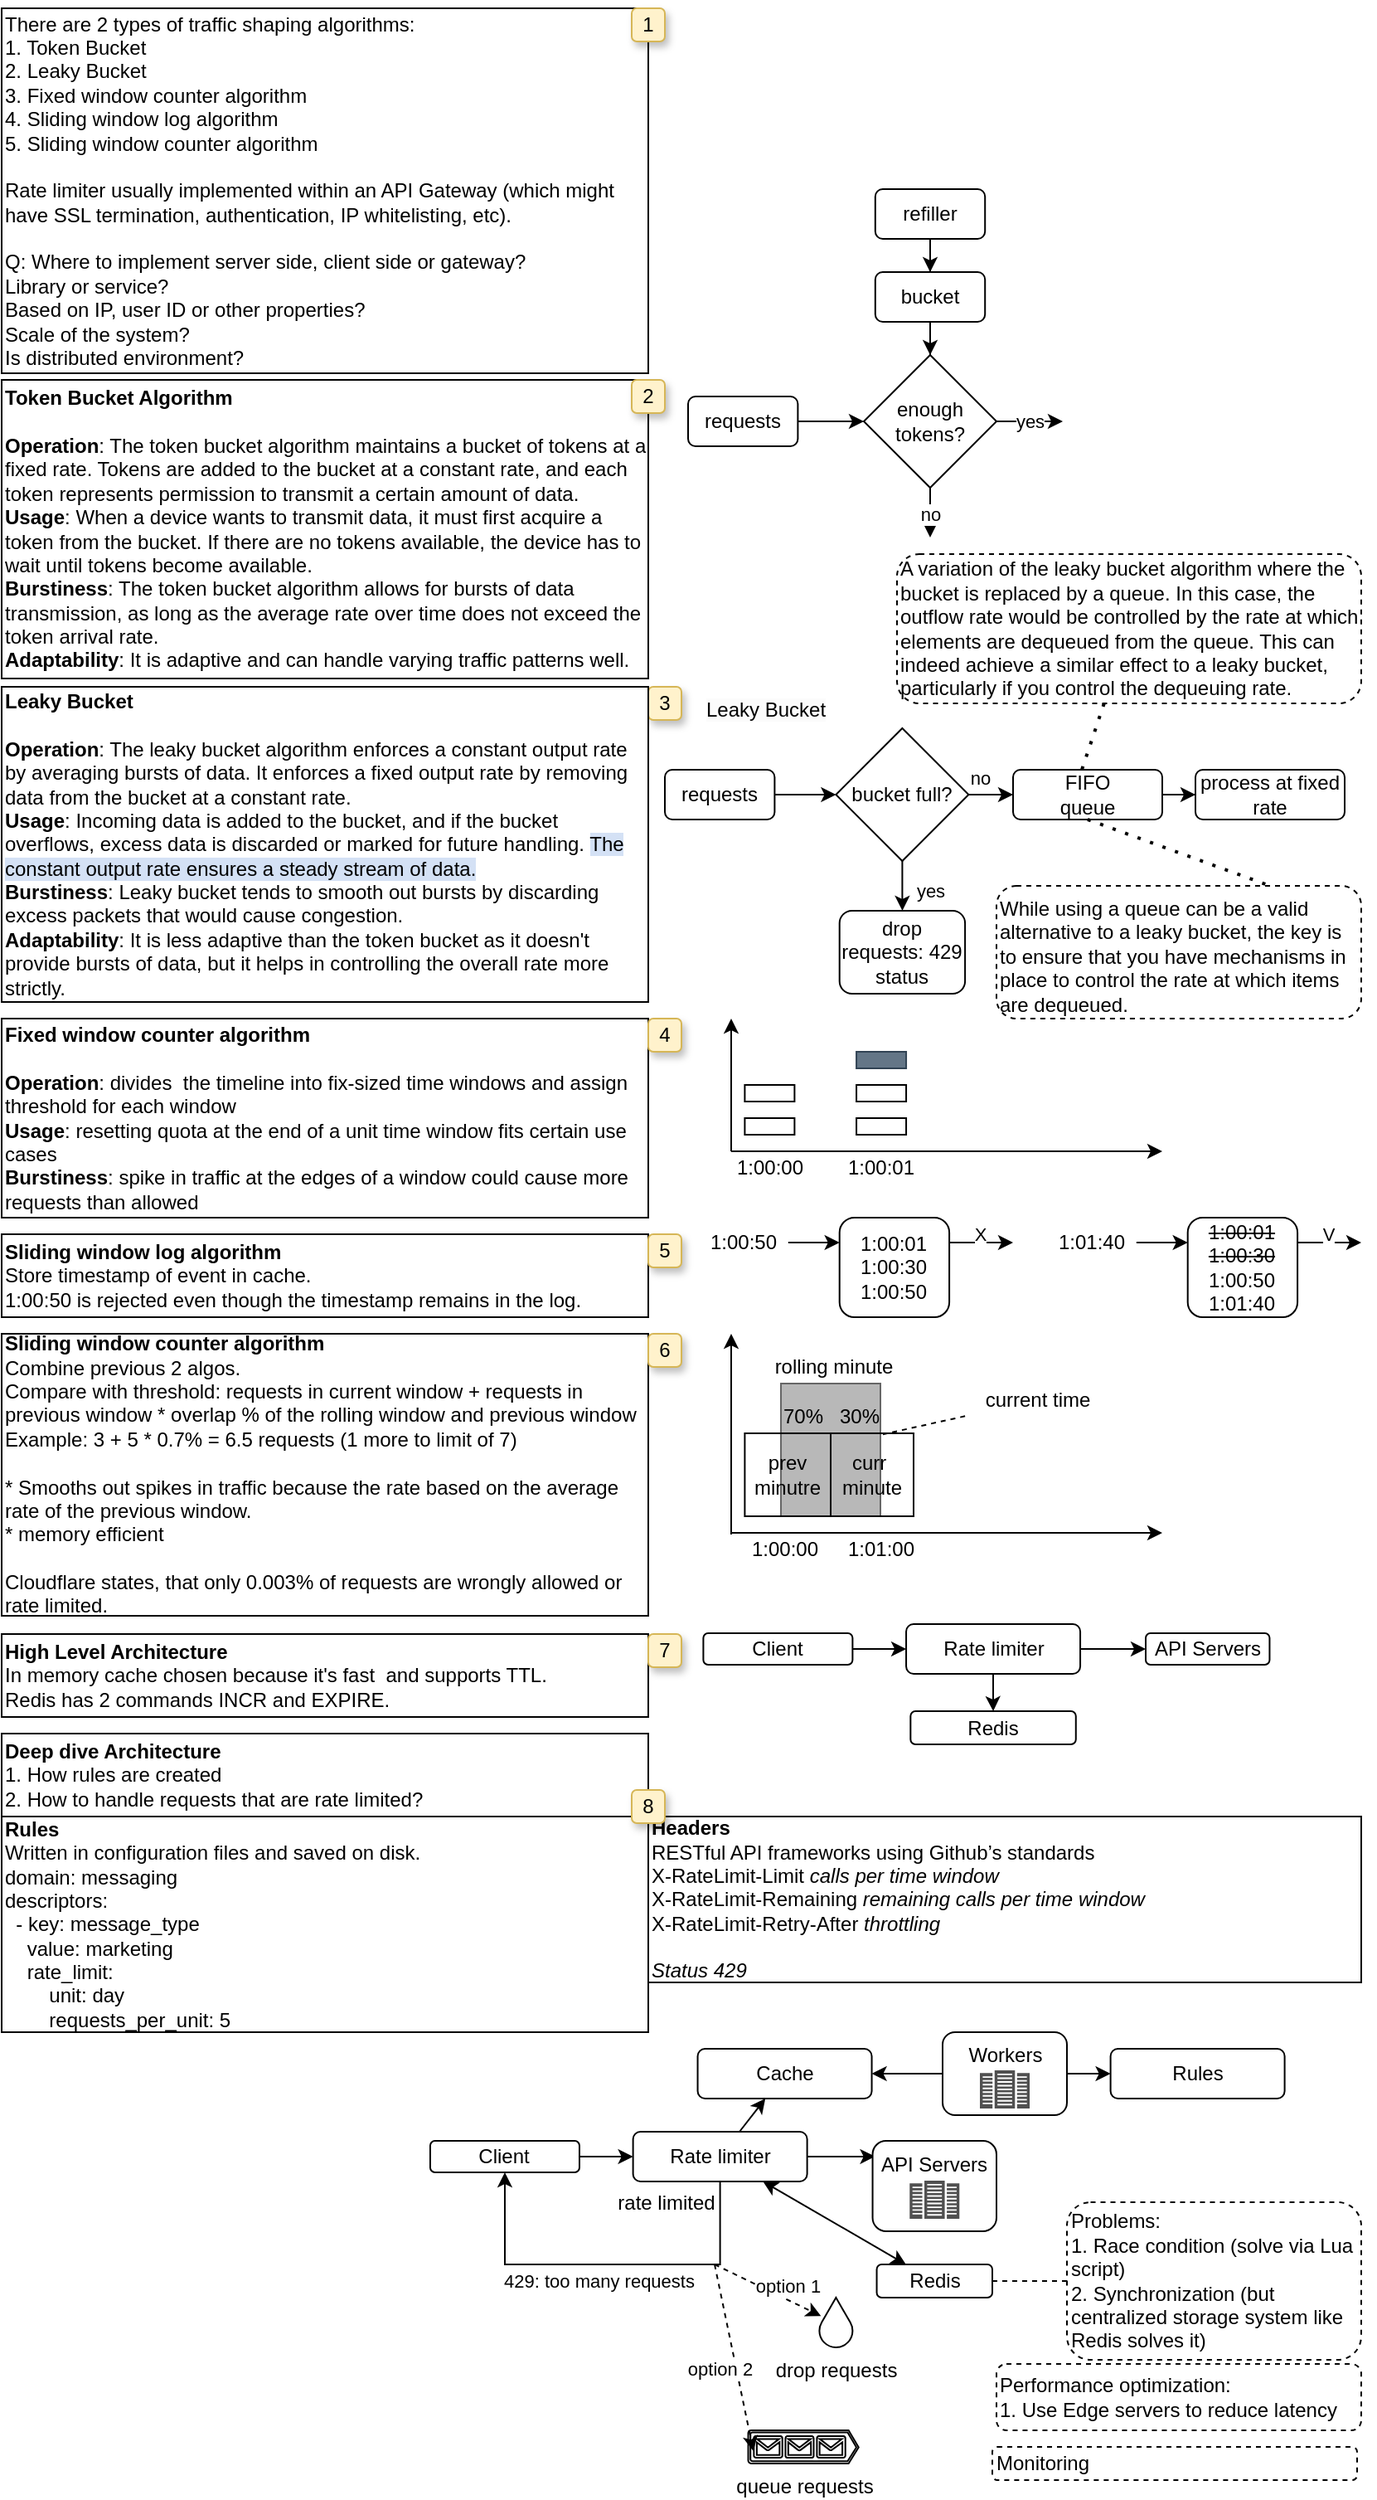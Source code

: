 <mxfile version="22.1.11" type="device">
  <diagram name="Page-1" id="ZZSd4HM62RbX2c47QIu4">
    <mxGraphModel dx="988" dy="527" grid="1" gridSize="10" guides="1" tooltips="1" connect="1" arrows="1" fold="1" page="1" pageScale="1" pageWidth="827" pageHeight="1169" math="0" shadow="0">
      <root>
        <mxCell id="0" />
        <mxCell id="1" parent="0" />
        <mxCell id="7qGTJKBD6qKdbUM0u3QY-145" value="" style="rounded=0;whiteSpace=wrap;html=1;fillColor=#B8B8B8;fontColor=#333333;strokeColor=#666666;" vertex="1" parent="1">
          <mxGeometry x="470" y="829" width="60" height="80" as="geometry" />
        </mxCell>
        <mxCell id="7qGTJKBD6qKdbUM0u3QY-1" value="&lt;div&gt;There are 2 types of traffic shaping algorithms:&amp;nbsp;&lt;/div&gt;&lt;div&gt;1. Token Bucket&lt;br&gt;&lt;/div&gt;&lt;div&gt;2. Leaky Bucket&lt;/div&gt;&lt;div&gt;3. Fixed window counter algorithm&lt;/div&gt;&lt;div&gt;4. Sliding window log algorithm&lt;/div&gt;&lt;div&gt;5. Sliding window counter algorithm&lt;/div&gt;&lt;div&gt;&lt;br&gt;&lt;/div&gt;&lt;div&gt;Rate limiter usually implemented within an API Gateway (which might have SSL termination, authentication, IP whitelisting, etc).&lt;/div&gt;&lt;div&gt;&lt;br&gt;&lt;/div&gt;&lt;div&gt;Q: Where to implement server side, client side or gateway?&lt;/div&gt;&lt;div&gt;Library or service?&lt;/div&gt;&lt;div&gt;Based on IP, user ID or other properties?&lt;/div&gt;&lt;div&gt;Scale of the system?&lt;/div&gt;&lt;div&gt;Is distributed environment?&lt;/div&gt;" style="rounded=0;whiteSpace=wrap;html=1;align=left;" vertex="1" parent="1">
          <mxGeometry width="390" height="220" as="geometry" />
        </mxCell>
        <mxCell id="7qGTJKBD6qKdbUM0u3QY-89" style="edgeStyle=orthogonalEdgeStyle;rounded=0;orthogonalLoop=1;jettySize=auto;html=1;" edge="1" parent="1" source="7qGTJKBD6qKdbUM0u3QY-11" target="7qGTJKBD6qKdbUM0u3QY-88">
          <mxGeometry relative="1" as="geometry" />
        </mxCell>
        <mxCell id="7qGTJKBD6qKdbUM0u3QY-11" value="requests" style="rounded=1;whiteSpace=wrap;html=1;" vertex="1" parent="1">
          <mxGeometry x="400" y="459" width="66.2" height="30" as="geometry" />
        </mxCell>
        <mxCell id="7qGTJKBD6qKdbUM0u3QY-19" value="drop requests: 429 status" style="whiteSpace=wrap;html=1;rounded=1;" vertex="1" parent="1">
          <mxGeometry x="505.35" y="544" width="75.7" height="50" as="geometry" />
        </mxCell>
        <mxCell id="7qGTJKBD6qKdbUM0u3QY-95" value="" style="edgeStyle=orthogonalEdgeStyle;rounded=0;orthogonalLoop=1;jettySize=auto;html=1;" edge="1" parent="1" source="7qGTJKBD6qKdbUM0u3QY-25" target="7qGTJKBD6qKdbUM0u3QY-94">
          <mxGeometry relative="1" as="geometry" />
        </mxCell>
        <mxCell id="7qGTJKBD6qKdbUM0u3QY-25" value="FIFO&lt;br&gt;queue" style="rounded=1;whiteSpace=wrap;html=1;" vertex="1" parent="1">
          <mxGeometry x="610" y="459" width="90" height="30" as="geometry" />
        </mxCell>
        <mxCell id="7qGTJKBD6qKdbUM0u3QY-32" value="1" style="text;html=1;strokeColor=#d6b656;fillColor=#fff2cc;align=center;verticalAlign=middle;whiteSpace=wrap;rounded=1;glass=0;shadow=1;" vertex="1" parent="1">
          <mxGeometry x="380" width="20" height="20" as="geometry" />
        </mxCell>
        <mxCell id="7qGTJKBD6qKdbUM0u3QY-71" value="" style="endArrow=none;dashed=1;html=1;dashPattern=1 3;strokeWidth=2;rounded=0;entryX=1.015;entryY=0.111;entryDx=0;entryDy=0;entryPerimeter=0;" edge="1" parent="1" source="7qGTJKBD6qKdbUM0u3QY-72">
          <mxGeometry width="50" height="50" relative="1" as="geometry">
            <mxPoint x="690" y="421.23" as="sourcePoint" />
            <mxPoint x="651.5" y="459" as="targetPoint" />
          </mxGeometry>
        </mxCell>
        <mxCell id="7qGTJKBD6qKdbUM0u3QY-72" value="A variation of the leaky bucket algorithm where the bucket is replaced by a queue. In this case, the outflow rate would be controlled by the rate at which elements are dequeued from the queue. This can indeed achieve a similar effect to a leaky bucket, particularly if you control the dequeuing rate." style="rounded=1;whiteSpace=wrap;html=1;dashed=1;align=left;" vertex="1" parent="1">
          <mxGeometry x="540" y="329" width="280" height="90" as="geometry" />
        </mxCell>
        <mxCell id="7qGTJKBD6qKdbUM0u3QY-86" value="3" style="text;html=1;strokeColor=#d6b656;fillColor=#fff2cc;align=center;verticalAlign=middle;whiteSpace=wrap;rounded=1;glass=0;shadow=1;" vertex="1" parent="1">
          <mxGeometry x="390" y="409" width="20" height="20" as="geometry" />
        </mxCell>
        <mxCell id="7qGTJKBD6qKdbUM0u3QY-90" value="yes" style="edgeStyle=orthogonalEdgeStyle;rounded=0;orthogonalLoop=1;jettySize=auto;html=1;" edge="1" parent="1" source="7qGTJKBD6qKdbUM0u3QY-88" target="7qGTJKBD6qKdbUM0u3QY-19">
          <mxGeometry x="0.2" y="17" relative="1" as="geometry">
            <mxPoint as="offset" />
          </mxGeometry>
        </mxCell>
        <mxCell id="7qGTJKBD6qKdbUM0u3QY-91" value="no" style="edgeStyle=orthogonalEdgeStyle;rounded=0;orthogonalLoop=1;jettySize=auto;html=1;" edge="1" parent="1" source="7qGTJKBD6qKdbUM0u3QY-88" target="7qGTJKBD6qKdbUM0u3QY-25">
          <mxGeometry x="0.248" y="10" relative="1" as="geometry">
            <mxPoint as="offset" />
          </mxGeometry>
        </mxCell>
        <mxCell id="7qGTJKBD6qKdbUM0u3QY-88" value="bucket full?" style="rhombus;whiteSpace=wrap;html=1;" vertex="1" parent="1">
          <mxGeometry x="503.2" y="434" width="80" height="80" as="geometry" />
        </mxCell>
        <mxCell id="7qGTJKBD6qKdbUM0u3QY-94" value="process at fixed rate" style="rounded=1;whiteSpace=wrap;html=1;" vertex="1" parent="1">
          <mxGeometry x="720" y="459" width="90" height="30" as="geometry" />
        </mxCell>
        <mxCell id="7qGTJKBD6qKdbUM0u3QY-96" value="&lt;span style=&quot;color: rgb(0, 0, 0); font-family: Helvetica; font-size: 12px; font-style: normal; font-variant-ligatures: normal; font-variant-caps: normal; font-weight: 400; letter-spacing: normal; orphans: 2; text-align: left; text-indent: 0px; text-transform: none; widows: 2; word-spacing: 0px; -webkit-text-stroke-width: 0px; background-color: rgb(251, 251, 251); text-decoration-thickness: initial; text-decoration-style: initial; text-decoration-color: initial; float: none; display: inline !important;&quot;&gt;Leaky Bucket&lt;/span&gt;" style="text;whiteSpace=wrap;html=1;" vertex="1" parent="1">
          <mxGeometry x="423.2" y="409" width="80" height="30" as="geometry" />
        </mxCell>
        <mxCell id="7qGTJKBD6qKdbUM0u3QY-97" value="&lt;div&gt;&lt;b&gt;Token Bucket Algorithm&lt;/b&gt;&lt;/div&gt;&lt;div&gt;&lt;br&gt;&lt;/div&gt;&lt;div&gt;&lt;b&gt;Operation&lt;/b&gt;: The token bucket algorithm maintains a bucket of tokens at a fixed rate. Tokens are added to the bucket at a constant rate, and each token represents permission to transmit a certain amount of data.&lt;/div&gt;&lt;div&gt;&lt;b&gt;Usage&lt;/b&gt;: When a device wants to transmit data, it must first acquire a token from the bucket. If there are no tokens available, the device has to wait until tokens become available.&lt;/div&gt;&lt;div&gt;&lt;b&gt;Burstiness&lt;/b&gt;: The token bucket algorithm allows for bursts of data transmission, as long as the average rate over time does not exceed the token arrival rate.&lt;/div&gt;&lt;div style=&quot;&quot;&gt;&lt;b&gt;Adaptability&lt;/b&gt;: It is adaptive and can handle varying traffic patterns well.&lt;/div&gt;" style="rounded=0;whiteSpace=wrap;html=1;align=left;" vertex="1" parent="1">
          <mxGeometry y="224" width="390" height="180" as="geometry" />
        </mxCell>
        <mxCell id="7qGTJKBD6qKdbUM0u3QY-98" value="&lt;div&gt;&lt;b&gt;Leaky Bucket&lt;/b&gt;&lt;/div&gt;&lt;div&gt;&lt;br&gt;&lt;/div&gt;&lt;div&gt;&lt;b&gt;Operation&lt;/b&gt;: The leaky bucket algorithm enforces a constant output rate by averaging bursts of data. It enforces a fixed output rate by removing data from the bucket at a constant rate.&lt;/div&gt;&lt;div&gt;&lt;b&gt;Usage&lt;/b&gt;: Incoming data is added to the bucket, and if the bucket overflows, excess data is discarded or marked for future handling. &lt;span style=&quot;background-color: rgb(212, 225, 245);&quot;&gt;The constant output rate ensures a steady stream of data.&lt;/span&gt;&lt;/div&gt;&lt;div&gt;&lt;b&gt;Burstiness&lt;/b&gt;: Leaky bucket tends to smooth out bursts by discarding excess packets that would cause congestion.&lt;/div&gt;&lt;div&gt;&lt;b&gt;Adaptability&lt;/b&gt;: It is less adaptive than the token bucket as it doesn&#39;t provide bursts of data, but it helps in controlling the overall rate more strictly.&lt;/div&gt;" style="rounded=0;whiteSpace=wrap;html=1;align=left;" vertex="1" parent="1">
          <mxGeometry y="409" width="390" height="190" as="geometry" />
        </mxCell>
        <mxCell id="7qGTJKBD6qKdbUM0u3QY-100" value="While using a queue can be a valid alternative to a leaky bucket, the key is to ensure that you have mechanisms in place to control the rate at which items are dequeued." style="text;whiteSpace=wrap;strokeColor=default;rounded=1;dashed=1;" vertex="1" parent="1">
          <mxGeometry x="600" y="529" width="220" height="80" as="geometry" />
        </mxCell>
        <mxCell id="7qGTJKBD6qKdbUM0u3QY-101" value="" style="endArrow=none;dashed=1;html=1;dashPattern=1 3;strokeWidth=2;rounded=0;exitX=0.5;exitY=1;exitDx=0;exitDy=0;entryX=0.75;entryY=0;entryDx=0;entryDy=0;" edge="1" parent="1" source="7qGTJKBD6qKdbUM0u3QY-25" target="7qGTJKBD6qKdbUM0u3QY-100">
          <mxGeometry width="50" height="50" relative="1" as="geometry">
            <mxPoint x="660.25" y="504" as="sourcePoint" />
            <mxPoint x="649.75" y="544" as="targetPoint" />
          </mxGeometry>
        </mxCell>
        <mxCell id="7qGTJKBD6qKdbUM0u3QY-102" value="2" style="text;html=1;strokeColor=#d6b656;fillColor=#fff2cc;align=center;verticalAlign=middle;whiteSpace=wrap;rounded=1;glass=0;shadow=1;" vertex="1" parent="1">
          <mxGeometry x="380" y="224" width="20" height="20" as="geometry" />
        </mxCell>
        <mxCell id="7qGTJKBD6qKdbUM0u3QY-108" value="" style="edgeStyle=orthogonalEdgeStyle;rounded=0;orthogonalLoop=1;jettySize=auto;html=1;exitX=1;exitY=0.5;exitDx=0;exitDy=0;" edge="1" parent="1" source="7qGTJKBD6qKdbUM0u3QY-103" target="7qGTJKBD6qKdbUM0u3QY-104">
          <mxGeometry relative="1" as="geometry">
            <Array as="points">
              <mxPoint x="490" y="249" />
              <mxPoint x="490" y="249" />
            </Array>
          </mxGeometry>
        </mxCell>
        <mxCell id="7qGTJKBD6qKdbUM0u3QY-103" value="requests" style="rounded=1;whiteSpace=wrap;html=1;" vertex="1" parent="1">
          <mxGeometry x="414" y="234" width="66.2" height="30" as="geometry" />
        </mxCell>
        <mxCell id="7qGTJKBD6qKdbUM0u3QY-106" value="yes" style="edgeStyle=orthogonalEdgeStyle;rounded=0;orthogonalLoop=1;jettySize=auto;html=1;" edge="1" parent="1" source="7qGTJKBD6qKdbUM0u3QY-104">
          <mxGeometry relative="1" as="geometry">
            <mxPoint x="640" y="249" as="targetPoint" />
            <Array as="points">
              <mxPoint x="630" y="249" />
              <mxPoint x="630" y="249" />
            </Array>
          </mxGeometry>
        </mxCell>
        <mxCell id="7qGTJKBD6qKdbUM0u3QY-107" value="no" style="edgeStyle=orthogonalEdgeStyle;rounded=0;orthogonalLoop=1;jettySize=auto;html=1;" edge="1" parent="1" source="7qGTJKBD6qKdbUM0u3QY-104">
          <mxGeometry relative="1" as="geometry">
            <mxPoint x="560" y="319" as="targetPoint" />
          </mxGeometry>
        </mxCell>
        <mxCell id="7qGTJKBD6qKdbUM0u3QY-104" value="enough tokens?" style="rhombus;whiteSpace=wrap;html=1;" vertex="1" parent="1">
          <mxGeometry x="520" y="209" width="80" height="80" as="geometry" />
        </mxCell>
        <mxCell id="7qGTJKBD6qKdbUM0u3QY-112" value="" style="edgeStyle=orthogonalEdgeStyle;rounded=0;orthogonalLoop=1;jettySize=auto;html=1;" edge="1" parent="1" source="7qGTJKBD6qKdbUM0u3QY-109" target="7qGTJKBD6qKdbUM0u3QY-104">
          <mxGeometry relative="1" as="geometry" />
        </mxCell>
        <mxCell id="7qGTJKBD6qKdbUM0u3QY-109" value="bucket" style="rounded=1;whiteSpace=wrap;html=1;" vertex="1" parent="1">
          <mxGeometry x="526.9" y="159" width="66.2" height="30" as="geometry" />
        </mxCell>
        <mxCell id="7qGTJKBD6qKdbUM0u3QY-111" value="" style="edgeStyle=orthogonalEdgeStyle;rounded=0;orthogonalLoop=1;jettySize=auto;html=1;" edge="1" parent="1" source="7qGTJKBD6qKdbUM0u3QY-110" target="7qGTJKBD6qKdbUM0u3QY-109">
          <mxGeometry relative="1" as="geometry" />
        </mxCell>
        <mxCell id="7qGTJKBD6qKdbUM0u3QY-110" value="refiller" style="rounded=1;whiteSpace=wrap;html=1;" vertex="1" parent="1">
          <mxGeometry x="526.9" y="109" width="66.2" height="30" as="geometry" />
        </mxCell>
        <mxCell id="7qGTJKBD6qKdbUM0u3QY-113" value="&lt;div&gt;&lt;b&gt;Fixed window counter algorithm&lt;/b&gt;&lt;/div&gt;&lt;div&gt;&lt;br&gt;&lt;/div&gt;&lt;div&gt;&lt;b&gt;Operation&lt;/b&gt;: divides&amp;nbsp; the timeline into fix-sized time windows and assign threshold for each window&lt;/div&gt;&lt;div&gt;&lt;b&gt;Usage&lt;/b&gt;: resetting quota at the end of a unit time window fits certain use cases&lt;/div&gt;&lt;div&gt;&lt;b style=&quot;background-color: initial;&quot;&gt;Burstiness&lt;/b&gt;&lt;span style=&quot;background-color: initial;&quot;&gt;: spike in traffic at the edges of a window could cause more requests than allowed&lt;br&gt;&lt;/span&gt;&lt;/div&gt;" style="rounded=0;whiteSpace=wrap;html=1;align=left;" vertex="1" parent="1">
          <mxGeometry y="609" width="390" height="120" as="geometry" />
        </mxCell>
        <mxCell id="7qGTJKBD6qKdbUM0u3QY-114" value="4" style="text;html=1;strokeColor=#d6b656;fillColor=#fff2cc;align=center;verticalAlign=middle;whiteSpace=wrap;rounded=1;glass=0;shadow=1;" vertex="1" parent="1">
          <mxGeometry x="390" y="609" width="20" height="20" as="geometry" />
        </mxCell>
        <mxCell id="7qGTJKBD6qKdbUM0u3QY-115" style="edgeStyle=orthogonalEdgeStyle;rounded=0;orthogonalLoop=1;jettySize=auto;html=1;" edge="1" parent="1">
          <mxGeometry relative="1" as="geometry">
            <mxPoint x="440" y="689" as="sourcePoint" />
            <mxPoint x="440" y="609" as="targetPoint" />
          </mxGeometry>
        </mxCell>
        <mxCell id="7qGTJKBD6qKdbUM0u3QY-116" style="edgeStyle=orthogonalEdgeStyle;rounded=0;orthogonalLoop=1;jettySize=auto;html=1;" edge="1" parent="1">
          <mxGeometry relative="1" as="geometry">
            <mxPoint x="440" y="689" as="sourcePoint" />
            <mxPoint x="700" y="689" as="targetPoint" />
          </mxGeometry>
        </mxCell>
        <mxCell id="7qGTJKBD6qKdbUM0u3QY-117" value="1:00:00" style="text;html=1;strokeColor=none;fillColor=none;align=center;verticalAlign=middle;whiteSpace=wrap;rounded=0;" vertex="1" parent="1">
          <mxGeometry x="435.88" y="689" width="54.65" height="20" as="geometry" />
        </mxCell>
        <mxCell id="7qGTJKBD6qKdbUM0u3QY-118" value="1:00:01" style="text;html=1;strokeColor=none;fillColor=none;align=center;verticalAlign=middle;whiteSpace=wrap;rounded=0;" vertex="1" parent="1">
          <mxGeometry x="503.2" y="689" width="54.65" height="20" as="geometry" />
        </mxCell>
        <mxCell id="7qGTJKBD6qKdbUM0u3QY-119" value="" style="rounded=0;whiteSpace=wrap;html=1;" vertex="1" parent="1">
          <mxGeometry x="448.2" y="669" width="30" height="10" as="geometry" />
        </mxCell>
        <mxCell id="7qGTJKBD6qKdbUM0u3QY-120" value="" style="rounded=0;whiteSpace=wrap;html=1;" vertex="1" parent="1">
          <mxGeometry x="448.2" y="649" width="30" height="10" as="geometry" />
        </mxCell>
        <mxCell id="7qGTJKBD6qKdbUM0u3QY-122" value="" style="rounded=0;whiteSpace=wrap;html=1;" vertex="1" parent="1">
          <mxGeometry x="515.53" y="669" width="30" height="10" as="geometry" />
        </mxCell>
        <mxCell id="7qGTJKBD6qKdbUM0u3QY-123" value="" style="rounded=0;whiteSpace=wrap;html=1;" vertex="1" parent="1">
          <mxGeometry x="515.53" y="649" width="30" height="10" as="geometry" />
        </mxCell>
        <mxCell id="7qGTJKBD6qKdbUM0u3QY-124" value="" style="rounded=0;whiteSpace=wrap;html=1;fillColor=#647687;fontColor=#ffffff;strokeColor=#314354;" vertex="1" parent="1">
          <mxGeometry x="515.53" y="629" width="30" height="10" as="geometry" />
        </mxCell>
        <mxCell id="7qGTJKBD6qKdbUM0u3QY-125" value="&lt;div&gt;&lt;b&gt;Sliding window log algorithm&lt;/b&gt;&lt;/div&gt;&lt;div&gt;Store timestamp of event in cache.&lt;/div&gt;&lt;div&gt;1:00:50 is rejected even though the timestamp remains in the log.&lt;/div&gt;" style="rounded=0;whiteSpace=wrap;html=1;align=left;" vertex="1" parent="1">
          <mxGeometry y="739" width="390" height="50" as="geometry" />
        </mxCell>
        <mxCell id="7qGTJKBD6qKdbUM0u3QY-130" value="X" style="edgeStyle=orthogonalEdgeStyle;rounded=0;orthogonalLoop=1;jettySize=auto;html=1;exitX=1;exitY=0.25;exitDx=0;exitDy=0;" edge="1" parent="1" source="7qGTJKBD6qKdbUM0u3QY-126">
          <mxGeometry x="-0.04" y="5" relative="1" as="geometry">
            <mxPoint x="610" y="744" as="targetPoint" />
            <mxPoint as="offset" />
          </mxGeometry>
        </mxCell>
        <mxCell id="7qGTJKBD6qKdbUM0u3QY-126" value="1:00:01&lt;br&gt;1:00:30&lt;br&gt;1:00:50" style="rounded=1;whiteSpace=wrap;html=1;" vertex="1" parent="1">
          <mxGeometry x="505.35" y="729" width="66.2" height="60" as="geometry" />
        </mxCell>
        <mxCell id="7qGTJKBD6qKdbUM0u3QY-128" value="" style="edgeStyle=orthogonalEdgeStyle;rounded=0;orthogonalLoop=1;jettySize=auto;html=1;entryX=0;entryY=0.25;entryDx=0;entryDy=0;" edge="1" parent="1" source="7qGTJKBD6qKdbUM0u3QY-127" target="7qGTJKBD6qKdbUM0u3QY-126">
          <mxGeometry relative="1" as="geometry" />
        </mxCell>
        <mxCell id="7qGTJKBD6qKdbUM0u3QY-127" value="1:00:50" style="text;html=1;strokeColor=none;fillColor=none;align=center;verticalAlign=middle;whiteSpace=wrap;rounded=0;" vertex="1" parent="1">
          <mxGeometry x="419.78" y="734" width="54.65" height="20" as="geometry" />
        </mxCell>
        <mxCell id="7qGTJKBD6qKdbUM0u3QY-131" value="V" style="edgeStyle=orthogonalEdgeStyle;rounded=0;orthogonalLoop=1;jettySize=auto;html=1;exitX=1;exitY=0.25;exitDx=0;exitDy=0;" edge="1" parent="1" source="7qGTJKBD6qKdbUM0u3QY-132">
          <mxGeometry x="-0.04" y="5" relative="1" as="geometry">
            <mxPoint x="820" y="744" as="targetPoint" />
            <mxPoint as="offset" />
          </mxGeometry>
        </mxCell>
        <mxCell id="7qGTJKBD6qKdbUM0u3QY-132" value="&lt;strike&gt;1:00:01&lt;br&gt;1:00:30&lt;/strike&gt;&lt;br&gt;1:00:50&lt;br&gt;1:01:40" style="rounded=1;whiteSpace=wrap;html=1;" vertex="1" parent="1">
          <mxGeometry x="715.35" y="729" width="66.2" height="60" as="geometry" />
        </mxCell>
        <mxCell id="7qGTJKBD6qKdbUM0u3QY-133" value="" style="edgeStyle=orthogonalEdgeStyle;rounded=0;orthogonalLoop=1;jettySize=auto;html=1;entryX=0;entryY=0.25;entryDx=0;entryDy=0;" edge="1" parent="1" source="7qGTJKBD6qKdbUM0u3QY-134" target="7qGTJKBD6qKdbUM0u3QY-132">
          <mxGeometry relative="1" as="geometry" />
        </mxCell>
        <mxCell id="7qGTJKBD6qKdbUM0u3QY-134" value="1:01:40" style="text;html=1;strokeColor=none;fillColor=none;align=center;verticalAlign=middle;whiteSpace=wrap;rounded=0;" vertex="1" parent="1">
          <mxGeometry x="629.78" y="734" width="54.65" height="20" as="geometry" />
        </mxCell>
        <mxCell id="7qGTJKBD6qKdbUM0u3QY-135" value="5" style="text;html=1;strokeColor=#d6b656;fillColor=#fff2cc;align=center;verticalAlign=middle;whiteSpace=wrap;rounded=1;glass=0;shadow=1;" vertex="1" parent="1">
          <mxGeometry x="390" y="739" width="20" height="20" as="geometry" />
        </mxCell>
        <mxCell id="7qGTJKBD6qKdbUM0u3QY-136" value="&lt;div&gt;&lt;b&gt;Sliding window counter algorithm&lt;/b&gt;&lt;/div&gt;&lt;div&gt;Combine previous 2 algos.&lt;/div&gt;&lt;div&gt;Compare with threshold: requests in current window + requests in previous window * overlap % of the rolling window and previous window&lt;/div&gt;&lt;div&gt;Example: 3 + 5 * 0.7% = 6.5 requests (1 more to limit of 7)&lt;/div&gt;&lt;div&gt;&lt;br&gt;&lt;/div&gt;&lt;div&gt;* Smooths out spikes in traffic because the rate based on the average rate of the previous window.&lt;/div&gt;&lt;div&gt;* memory efficient&lt;/div&gt;&lt;div&gt;&lt;br&gt;&lt;/div&gt;&lt;div&gt;Cloudflare states, that only 0.003% of requests are wrongly allowed or rate limited.&lt;/div&gt;" style="rounded=0;whiteSpace=wrap;html=1;align=left;" vertex="1" parent="1">
          <mxGeometry y="799" width="390" height="170" as="geometry" />
        </mxCell>
        <mxCell id="7qGTJKBD6qKdbUM0u3QY-137" style="edgeStyle=orthogonalEdgeStyle;rounded=0;orthogonalLoop=1;jettySize=auto;html=1;" edge="1" parent="1">
          <mxGeometry relative="1" as="geometry">
            <mxPoint x="440" y="920" as="sourcePoint" />
            <mxPoint x="440" y="799" as="targetPoint" />
          </mxGeometry>
        </mxCell>
        <mxCell id="7qGTJKBD6qKdbUM0u3QY-138" style="edgeStyle=orthogonalEdgeStyle;rounded=0;orthogonalLoop=1;jettySize=auto;html=1;" edge="1" parent="1">
          <mxGeometry relative="1" as="geometry">
            <mxPoint x="440" y="919" as="sourcePoint" />
            <mxPoint x="700" y="919" as="targetPoint" />
          </mxGeometry>
        </mxCell>
        <mxCell id="7qGTJKBD6qKdbUM0u3QY-139" value="1:00:00" style="text;html=1;strokeColor=none;fillColor=none;align=center;verticalAlign=middle;whiteSpace=wrap;rounded=0;" vertex="1" parent="1">
          <mxGeometry x="445.35" y="919" width="54.65" height="20" as="geometry" />
        </mxCell>
        <mxCell id="7qGTJKBD6qKdbUM0u3QY-140" value="1:01:00" style="text;html=1;strokeColor=none;fillColor=none;align=center;verticalAlign=middle;whiteSpace=wrap;rounded=0;" vertex="1" parent="1">
          <mxGeometry x="503.2" y="919" width="54.65" height="20" as="geometry" />
        </mxCell>
        <mxCell id="7qGTJKBD6qKdbUM0u3QY-141" value="prev minutre" style="rounded=0;whiteSpace=wrap;html=1;fillColor=none;" vertex="1" parent="1">
          <mxGeometry x="448.2" y="859" width="51.8" height="50" as="geometry" />
        </mxCell>
        <mxCell id="7qGTJKBD6qKdbUM0u3QY-143" value="curr&amp;nbsp;&lt;br&gt;minute" style="rounded=0;whiteSpace=wrap;html=1;fillColor=none;" vertex="1" parent="1">
          <mxGeometry x="500" y="859" width="50" height="50" as="geometry" />
        </mxCell>
        <mxCell id="7qGTJKBD6qKdbUM0u3QY-146" value="rolling minute" style="text;html=1;strokeColor=none;fillColor=none;align=center;verticalAlign=middle;whiteSpace=wrap;rounded=0;" vertex="1" parent="1">
          <mxGeometry x="457.78" y="809" width="87.75" height="20" as="geometry" />
        </mxCell>
        <mxCell id="7qGTJKBD6qKdbUM0u3QY-147" value="current time" style="text;html=1;strokeColor=none;fillColor=none;align=center;verticalAlign=middle;whiteSpace=wrap;rounded=0;" vertex="1" parent="1">
          <mxGeometry x="581.05" y="829" width="87.75" height="20" as="geometry" />
        </mxCell>
        <mxCell id="7qGTJKBD6qKdbUM0u3QY-148" style="rounded=0;orthogonalLoop=1;jettySize=auto;html=1;entryX=0.63;entryY=0.012;entryDx=0;entryDy=0;entryPerimeter=0;endArrow=none;endFill=0;dashed=1;" edge="1" parent="1" source="7qGTJKBD6qKdbUM0u3QY-147" target="7qGTJKBD6qKdbUM0u3QY-143">
          <mxGeometry relative="1" as="geometry" />
        </mxCell>
        <mxCell id="7qGTJKBD6qKdbUM0u3QY-149" value="70%" style="text;html=1;strokeColor=none;fillColor=none;align=center;verticalAlign=middle;whiteSpace=wrap;rounded=0;" vertex="1" parent="1">
          <mxGeometry x="466.2" y="839" width="34.65" height="20" as="geometry" />
        </mxCell>
        <mxCell id="7qGTJKBD6qKdbUM0u3QY-150" value="30%" style="text;html=1;strokeColor=none;fillColor=none;align=center;verticalAlign=middle;whiteSpace=wrap;rounded=0;" vertex="1" parent="1">
          <mxGeometry x="500.0" y="839" width="34.65" height="20" as="geometry" />
        </mxCell>
        <mxCell id="7qGTJKBD6qKdbUM0u3QY-151" value="6" style="text;html=1;strokeColor=#d6b656;fillColor=#fff2cc;align=center;verticalAlign=middle;whiteSpace=wrap;rounded=1;glass=0;shadow=1;" vertex="1" parent="1">
          <mxGeometry x="390" y="799" width="20" height="20" as="geometry" />
        </mxCell>
        <mxCell id="7qGTJKBD6qKdbUM0u3QY-154" value="" style="edgeStyle=orthogonalEdgeStyle;rounded=0;orthogonalLoop=1;jettySize=auto;html=1;" edge="1" parent="1" source="7qGTJKBD6qKdbUM0u3QY-152" target="7qGTJKBD6qKdbUM0u3QY-153">
          <mxGeometry relative="1" as="geometry" />
        </mxCell>
        <mxCell id="7qGTJKBD6qKdbUM0u3QY-152" value="Client" style="rounded=1;whiteSpace=wrap;html=1;" vertex="1" parent="1">
          <mxGeometry x="423.2" y="979.5" width="90" height="19" as="geometry" />
        </mxCell>
        <mxCell id="7qGTJKBD6qKdbUM0u3QY-156" value="" style="edgeStyle=orthogonalEdgeStyle;rounded=0;orthogonalLoop=1;jettySize=auto;html=1;" edge="1" parent="1" source="7qGTJKBD6qKdbUM0u3QY-153" target="7qGTJKBD6qKdbUM0u3QY-155">
          <mxGeometry relative="1" as="geometry" />
        </mxCell>
        <mxCell id="7qGTJKBD6qKdbUM0u3QY-158" value="" style="edgeStyle=orthogonalEdgeStyle;rounded=0;orthogonalLoop=1;jettySize=auto;html=1;" edge="1" parent="1" source="7qGTJKBD6qKdbUM0u3QY-153" target="7qGTJKBD6qKdbUM0u3QY-157">
          <mxGeometry relative="1" as="geometry" />
        </mxCell>
        <mxCell id="7qGTJKBD6qKdbUM0u3QY-153" value="Rate limiter" style="whiteSpace=wrap;html=1;rounded=1;" vertex="1" parent="1">
          <mxGeometry x="545.53" y="974" width="105" height="30" as="geometry" />
        </mxCell>
        <mxCell id="7qGTJKBD6qKdbUM0u3QY-155" value="API Servers" style="whiteSpace=wrap;html=1;rounded=1;" vertex="1" parent="1">
          <mxGeometry x="690" y="979.5" width="74.72" height="19" as="geometry" />
        </mxCell>
        <mxCell id="7qGTJKBD6qKdbUM0u3QY-157" value="Redis" style="whiteSpace=wrap;html=1;rounded=1;" vertex="1" parent="1">
          <mxGeometry x="548.17" y="1026.5" width="99.72" height="20" as="geometry" />
        </mxCell>
        <mxCell id="7qGTJKBD6qKdbUM0u3QY-159" value="&lt;div&gt;&lt;b&gt;High Level Architecture&lt;/b&gt;&lt;/div&gt;&lt;div&gt;In memory cache chosen because it&#39;s fast&amp;nbsp; and supports TTL.&lt;/div&gt;&lt;div&gt;Redis has 2 commands INCR and EXPIRE.&lt;/div&gt;" style="rounded=0;whiteSpace=wrap;html=1;align=left;" vertex="1" parent="1">
          <mxGeometry y="980" width="390" height="50" as="geometry" />
        </mxCell>
        <mxCell id="7qGTJKBD6qKdbUM0u3QY-160" value="7" style="text;html=1;strokeColor=#d6b656;fillColor=#fff2cc;align=center;verticalAlign=middle;whiteSpace=wrap;rounded=1;glass=0;shadow=1;" vertex="1" parent="1">
          <mxGeometry x="390" y="980" width="20" height="20" as="geometry" />
        </mxCell>
        <mxCell id="7qGTJKBD6qKdbUM0u3QY-161" value="&lt;div&gt;&lt;b&gt;Deep dive Architecture&lt;/b&gt;&lt;/div&gt;&lt;div&gt;1. How rules are created&lt;/div&gt;&lt;div&gt;2. How to handle requests that are rate limited?&lt;/div&gt;" style="rounded=0;whiteSpace=wrap;html=1;align=left;" vertex="1" parent="1">
          <mxGeometry y="1040" width="390" height="50" as="geometry" />
        </mxCell>
        <mxCell id="7qGTJKBD6qKdbUM0u3QY-163" value="&lt;b&gt;Rules&lt;br&gt;&lt;/b&gt;Written in configuration files and saved on disk.&lt;br&gt;domain: messaging&lt;br&gt;descriptors:&amp;nbsp;&lt;br&gt;&amp;nbsp; - key: message_type&lt;br&gt;&amp;nbsp; &amp;nbsp; value: marketing&amp;nbsp;&lt;br&gt;&amp;nbsp; &amp;nbsp; rate_limit:&amp;nbsp;&lt;br&gt;&amp;nbsp; &amp;nbsp; &amp;nbsp; &amp;nbsp; unit: day&lt;br&gt;&amp;nbsp; &amp;nbsp; &amp;nbsp; &amp;nbsp; requests_per_unit: 5" style="rounded=0;whiteSpace=wrap;html=1;align=left;" vertex="1" parent="1">
          <mxGeometry y="1090" width="390" height="130" as="geometry" />
        </mxCell>
        <mxCell id="7qGTJKBD6qKdbUM0u3QY-164" value="&lt;b&gt;Headers&lt;br&gt;&lt;/b&gt;RESTful API frameworks using Github’s standards&lt;br&gt;X-RateLimit-Limit &lt;i&gt;calls per time window&lt;/i&gt;&lt;br&gt;X-RateLimit-Remaining &lt;i&gt;remaining calls per time window&lt;/i&gt;&lt;br&gt;X-RateLimit-Retry-After &lt;i&gt;throttling&lt;br&gt;&lt;br&gt;Status 429&lt;br&gt;&lt;/i&gt;" style="rounded=0;whiteSpace=wrap;html=1;align=left;" vertex="1" parent="1">
          <mxGeometry x="390" y="1090" width="430" height="100" as="geometry" />
        </mxCell>
        <mxCell id="7qGTJKBD6qKdbUM0u3QY-162" value="8" style="text;html=1;strokeColor=#d6b656;fillColor=#fff2cc;align=center;verticalAlign=middle;whiteSpace=wrap;rounded=1;glass=0;shadow=1;" vertex="1" parent="1">
          <mxGeometry x="380" y="1074" width="20" height="20" as="geometry" />
        </mxCell>
        <mxCell id="7qGTJKBD6qKdbUM0u3QY-166" value="" style="edgeStyle=orthogonalEdgeStyle;rounded=0;orthogonalLoop=1;jettySize=auto;html=1;" edge="1" parent="1" source="7qGTJKBD6qKdbUM0u3QY-167" target="7qGTJKBD6qKdbUM0u3QY-170">
          <mxGeometry relative="1" as="geometry" />
        </mxCell>
        <mxCell id="7qGTJKBD6qKdbUM0u3QY-167" value="Client" style="rounded=1;whiteSpace=wrap;html=1;" vertex="1" parent="1">
          <mxGeometry x="258.48" y="1285.5" width="90" height="19" as="geometry" />
        </mxCell>
        <mxCell id="7qGTJKBD6qKdbUM0u3QY-168" value="" style="edgeStyle=orthogonalEdgeStyle;rounded=0;orthogonalLoop=1;jettySize=auto;html=1;entryX=0.02;entryY=0.173;entryDx=0;entryDy=0;entryPerimeter=0;" edge="1" parent="1" source="7qGTJKBD6qKdbUM0u3QY-170" target="7qGTJKBD6qKdbUM0u3QY-171">
          <mxGeometry relative="1" as="geometry">
            <mxPoint x="520" y="1295" as="targetPoint" />
          </mxGeometry>
        </mxCell>
        <mxCell id="7qGTJKBD6qKdbUM0u3QY-169" value="" style="rounded=0;orthogonalLoop=1;jettySize=auto;html=1;endArrow=classic;endFill=1;startArrow=classic;startFill=1;" edge="1" parent="1" source="7qGTJKBD6qKdbUM0u3QY-170" target="7qGTJKBD6qKdbUM0u3QY-172">
          <mxGeometry relative="1" as="geometry" />
        </mxCell>
        <mxCell id="7qGTJKBD6qKdbUM0u3QY-177" style="rounded=0;orthogonalLoop=1;jettySize=auto;html=1;" edge="1" parent="1" source="7qGTJKBD6qKdbUM0u3QY-170" target="7qGTJKBD6qKdbUM0u3QY-174">
          <mxGeometry relative="1" as="geometry" />
        </mxCell>
        <mxCell id="7qGTJKBD6qKdbUM0u3QY-183" value="429: too many requests" style="edgeStyle=orthogonalEdgeStyle;rounded=0;orthogonalLoop=1;jettySize=auto;html=1;entryX=0.5;entryY=1;entryDx=0;entryDy=0;" edge="1" parent="1" source="7qGTJKBD6qKdbUM0u3QY-170" target="7qGTJKBD6qKdbUM0u3QY-167">
          <mxGeometry x="0.048" y="10" relative="1" as="geometry">
            <mxPoint x="410" y="1420" as="targetPoint" />
            <Array as="points">
              <mxPoint x="433" y="1360" />
              <mxPoint x="304" y="1360" />
            </Array>
            <mxPoint as="offset" />
          </mxGeometry>
        </mxCell>
        <mxCell id="7qGTJKBD6qKdbUM0u3QY-170" value="Rate limiter" style="whiteSpace=wrap;html=1;rounded=1;" vertex="1" parent="1">
          <mxGeometry x="380.81" y="1280" width="105" height="30" as="geometry" />
        </mxCell>
        <mxCell id="7qGTJKBD6qKdbUM0u3QY-171" value="API Servers" style="whiteSpace=wrap;html=1;rounded=1;verticalAlign=top;" vertex="1" parent="1">
          <mxGeometry x="525.28" y="1285.5" width="74.72" height="54.5" as="geometry" />
        </mxCell>
        <mxCell id="7qGTJKBD6qKdbUM0u3QY-172" value="Redis" style="whiteSpace=wrap;html=1;rounded=1;" vertex="1" parent="1">
          <mxGeometry x="527.78" y="1360" width="69.72" height="20" as="geometry" />
        </mxCell>
        <mxCell id="7qGTJKBD6qKdbUM0u3QY-174" value="Cache" style="whiteSpace=wrap;html=1;rounded=1;" vertex="1" parent="1">
          <mxGeometry x="419.78" y="1230" width="105" height="30" as="geometry" />
        </mxCell>
        <mxCell id="7qGTJKBD6qKdbUM0u3QY-178" value="" style="edgeStyle=orthogonalEdgeStyle;rounded=0;orthogonalLoop=1;jettySize=auto;html=1;" edge="1" parent="1" source="7qGTJKBD6qKdbUM0u3QY-175" target="7qGTJKBD6qKdbUM0u3QY-174">
          <mxGeometry relative="1" as="geometry" />
        </mxCell>
        <mxCell id="7qGTJKBD6qKdbUM0u3QY-179" value="" style="edgeStyle=orthogonalEdgeStyle;rounded=0;orthogonalLoop=1;jettySize=auto;html=1;" edge="1" parent="1" source="7qGTJKBD6qKdbUM0u3QY-175" target="7qGTJKBD6qKdbUM0u3QY-176">
          <mxGeometry relative="1" as="geometry" />
        </mxCell>
        <mxCell id="7qGTJKBD6qKdbUM0u3QY-175" value="Workers" style="whiteSpace=wrap;html=1;rounded=1;verticalAlign=top;" vertex="1" parent="1">
          <mxGeometry x="567.5" y="1220" width="75" height="50" as="geometry" />
        </mxCell>
        <mxCell id="7qGTJKBD6qKdbUM0u3QY-176" value="Rules" style="whiteSpace=wrap;html=1;rounded=1;" vertex="1" parent="1">
          <mxGeometry x="668.8" y="1230" width="105" height="30" as="geometry" />
        </mxCell>
        <mxCell id="7qGTJKBD6qKdbUM0u3QY-180" value="" style="sketch=0;pointerEvents=1;shadow=0;dashed=0;html=1;strokeColor=none;fillColor=#505050;labelPosition=center;verticalLabelPosition=bottom;verticalAlign=top;outlineConnect=0;align=center;shape=mxgraph.office.servers.datacenter;" vertex="1" parent="1">
          <mxGeometry x="590" y="1243" width="30" height="23" as="geometry" />
        </mxCell>
        <mxCell id="7qGTJKBD6qKdbUM0u3QY-182" value="" style="sketch=0;pointerEvents=1;shadow=0;dashed=0;html=1;strokeColor=none;fillColor=#505050;labelPosition=center;verticalLabelPosition=bottom;verticalAlign=top;outlineConnect=0;align=center;shape=mxgraph.office.servers.datacenter;" vertex="1" parent="1">
          <mxGeometry x="547.64" y="1309.5" width="30" height="23" as="geometry" />
        </mxCell>
        <mxCell id="7qGTJKBD6qKdbUM0u3QY-184" value="rate limited" style="text;html=1;strokeColor=none;fillColor=none;align=center;verticalAlign=middle;whiteSpace=wrap;rounded=0;" vertex="1" parent="1">
          <mxGeometry x="365.88" y="1312.5" width="70" height="20" as="geometry" />
        </mxCell>
        <mxCell id="7qGTJKBD6qKdbUM0u3QY-185" value="drop requests" style="verticalLabelPosition=bottom;verticalAlign=top;html=1;shape=mxgraph.basic.drop" vertex="1" parent="1">
          <mxGeometry x="493.2" y="1380" width="20" height="30" as="geometry" />
        </mxCell>
        <mxCell id="7qGTJKBD6qKdbUM0u3QY-186" value="queue requests" style="sketch=0;aspect=fixed;pointerEvents=1;shadow=0;dashed=0;html=1;labelPosition=center;verticalLabelPosition=bottom;verticalAlign=top;align=center;shape=mxgraph.azure.queue_generic" vertex="1" parent="1">
          <mxGeometry x="450.19" y="1460" width="66.67" height="20" as="geometry" />
        </mxCell>
        <mxCell id="7qGTJKBD6qKdbUM0u3QY-187" value="option 1" style="endArrow=classic;html=1;rounded=0;entryX=0.048;entryY=0.37;entryDx=0;entryDy=0;entryPerimeter=0;dashed=1;" edge="1" parent="1" target="7qGTJKBD6qKdbUM0u3QY-185">
          <mxGeometry x="0.259" y="7" width="50" height="50" relative="1" as="geometry">
            <mxPoint x="430" y="1360" as="sourcePoint" />
            <mxPoint x="400" y="1270" as="targetPoint" />
            <mxPoint as="offset" />
          </mxGeometry>
        </mxCell>
        <mxCell id="7qGTJKBD6qKdbUM0u3QY-188" value="option 2" style="endArrow=classic;html=1;rounded=0;entryX=0.048;entryY=0.626;entryDx=0;entryDy=0;entryPerimeter=0;dashed=1;" edge="1" parent="1" target="7qGTJKBD6qKdbUM0u3QY-186">
          <mxGeometry x="0.075" y="-10" width="50" height="50" relative="1" as="geometry">
            <mxPoint x="430" y="1360" as="sourcePoint" />
            <mxPoint x="497" y="1411" as="targetPoint" />
            <mxPoint as="offset" />
          </mxGeometry>
        </mxCell>
        <mxCell id="7qGTJKBD6qKdbUM0u3QY-190" style="edgeStyle=orthogonalEdgeStyle;rounded=0;orthogonalLoop=1;jettySize=auto;html=1;endArrow=none;endFill=0;dashed=1;" edge="1" parent="1" source="7qGTJKBD6qKdbUM0u3QY-189" target="7qGTJKBD6qKdbUM0u3QY-172">
          <mxGeometry relative="1" as="geometry" />
        </mxCell>
        <mxCell id="7qGTJKBD6qKdbUM0u3QY-189" value="Problems:&lt;br&gt;1. Race condition (solve via Lua script)&lt;br&gt;2. Synchronization (but centralized storage system like Redis solves it)" style="rounded=1;whiteSpace=wrap;html=1;dashed=1;align=left;" vertex="1" parent="1">
          <mxGeometry x="642.5" y="1322.5" width="177.5" height="95" as="geometry" />
        </mxCell>
        <mxCell id="7qGTJKBD6qKdbUM0u3QY-191" value="Performance optimization:&amp;nbsp;&lt;br&gt;1. Use Edge servers to reduce latency" style="rounded=1;whiteSpace=wrap;html=1;dashed=1;align=left;" vertex="1" parent="1">
          <mxGeometry x="600" y="1420" width="220" height="40" as="geometry" />
        </mxCell>
        <mxCell id="7qGTJKBD6qKdbUM0u3QY-192" value="Monitoring" style="rounded=1;whiteSpace=wrap;html=1;dashed=1;align=left;" vertex="1" parent="1">
          <mxGeometry x="597.5" y="1470" width="220" height="20" as="geometry" />
        </mxCell>
      </root>
    </mxGraphModel>
  </diagram>
</mxfile>
